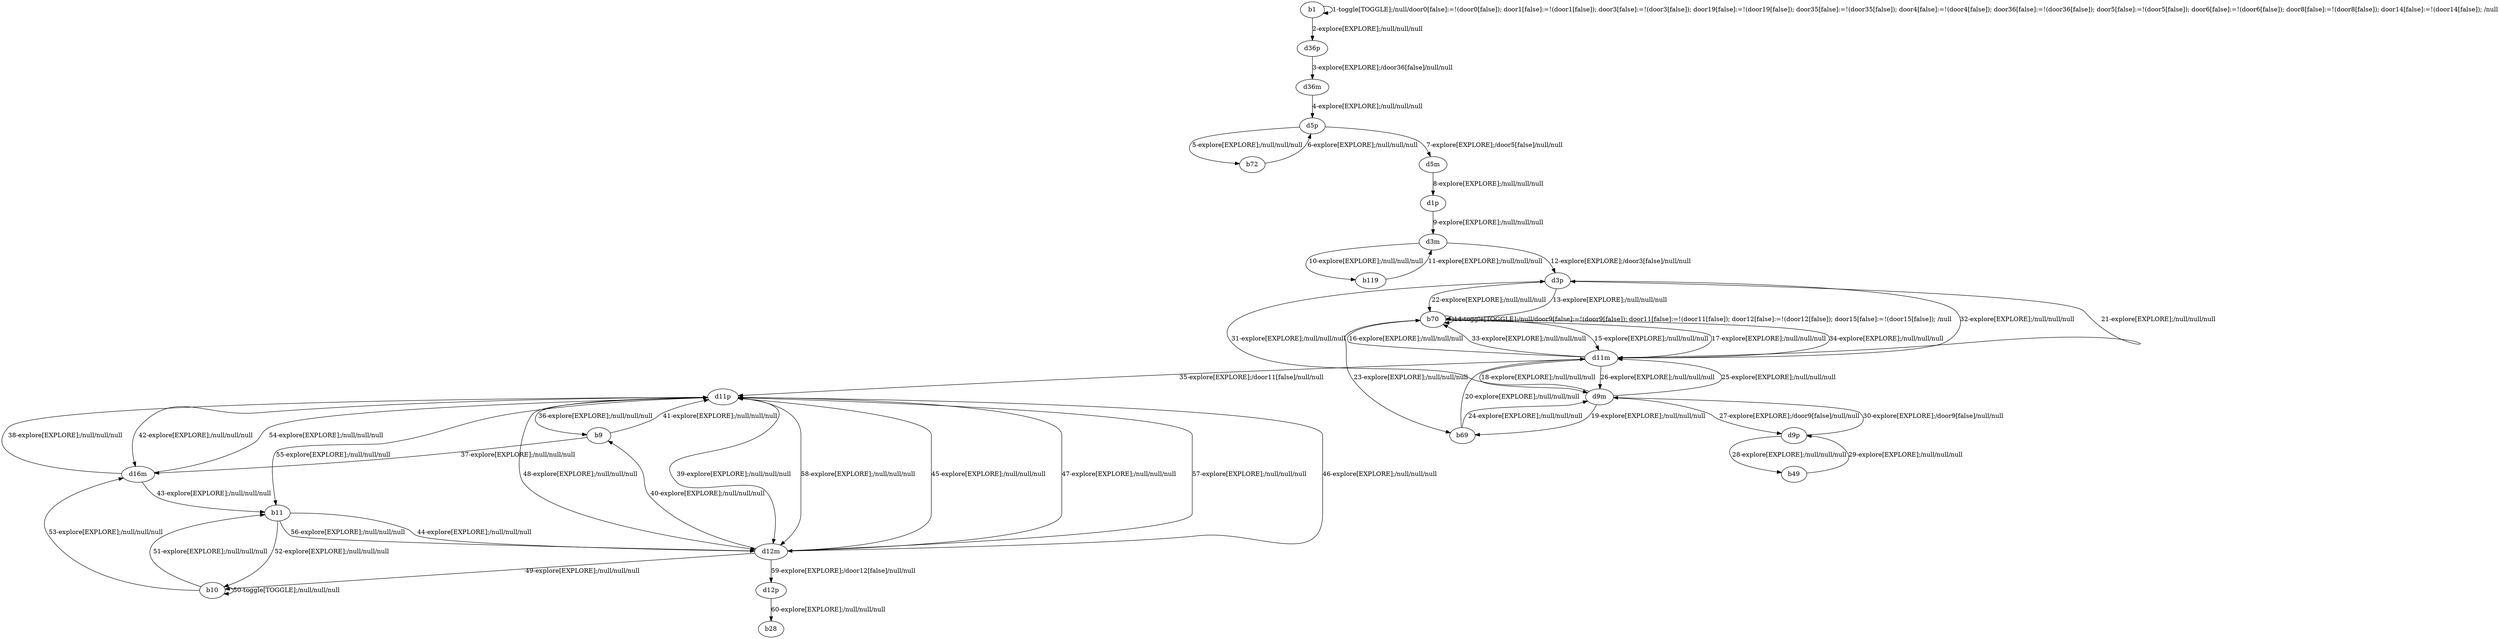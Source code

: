# Total number of goals covered by this test: 2
# b9 --> d16m
# d12m --> b9

digraph g {
"b1" -> "b1" [label = "1-toggle[TOGGLE];/null/door0[false]:=!(door0[false]); door1[false]:=!(door1[false]); door3[false]:=!(door3[false]); door19[false]:=!(door19[false]); door35[false]:=!(door35[false]); door4[false]:=!(door4[false]); door36[false]:=!(door36[false]); door5[false]:=!(door5[false]); door6[false]:=!(door6[false]); door8[false]:=!(door8[false]); door14[false]:=!(door14[false]); /null"];
"b1" -> "d36p" [label = "2-explore[EXPLORE];/null/null/null"];
"d36p" -> "d36m" [label = "3-explore[EXPLORE];/door36[false]/null/null"];
"d36m" -> "d5p" [label = "4-explore[EXPLORE];/null/null/null"];
"d5p" -> "b72" [label = "5-explore[EXPLORE];/null/null/null"];
"b72" -> "d5p" [label = "6-explore[EXPLORE];/null/null/null"];
"d5p" -> "d5m" [label = "7-explore[EXPLORE];/door5[false]/null/null"];
"d5m" -> "d1p" [label = "8-explore[EXPLORE];/null/null/null"];
"d1p" -> "d3m" [label = "9-explore[EXPLORE];/null/null/null"];
"d3m" -> "b119" [label = "10-explore[EXPLORE];/null/null/null"];
"b119" -> "d3m" [label = "11-explore[EXPLORE];/null/null/null"];
"d3m" -> "d3p" [label = "12-explore[EXPLORE];/door3[false]/null/null"];
"d3p" -> "b70" [label = "13-explore[EXPLORE];/null/null/null"];
"b70" -> "b70" [label = "14-toggle[TOGGLE];/null/door9[false]:=!(door9[false]); door11[false]:=!(door11[false]); door12[false]:=!(door12[false]); door15[false]:=!(door15[false]); /null"];
"b70" -> "d11m" [label = "15-explore[EXPLORE];/null/null/null"];
"d11m" -> "b70" [label = "16-explore[EXPLORE];/null/null/null"];
"b70" -> "d11m" [label = "17-explore[EXPLORE];/null/null/null"];
"d11m" -> "d9m" [label = "18-explore[EXPLORE];/null/null/null"];
"d9m" -> "b69" [label = "19-explore[EXPLORE];/null/null/null"];
"b69" -> "d11m" [label = "20-explore[EXPLORE];/null/null/null"];
"d11m" -> "d3p" [label = "21-explore[EXPLORE];/null/null/null"];
"d3p" -> "b70" [label = "22-explore[EXPLORE];/null/null/null"];
"b70" -> "b69" [label = "23-explore[EXPLORE];/null/null/null"];
"b69" -> "d9m" [label = "24-explore[EXPLORE];/null/null/null"];
"d9m" -> "d11m" [label = "25-explore[EXPLORE];/null/null/null"];
"d11m" -> "d9m" [label = "26-explore[EXPLORE];/null/null/null"];
"d9m" -> "d9p" [label = "27-explore[EXPLORE];/door9[false]/null/null"];
"d9p" -> "b49" [label = "28-explore[EXPLORE];/null/null/null"];
"b49" -> "d9p" [label = "29-explore[EXPLORE];/null/null/null"];
"d9p" -> "d9m" [label = "30-explore[EXPLORE];/door9[false]/null/null"];
"d9m" -> "d3p" [label = "31-explore[EXPLORE];/null/null/null"];
"d3p" -> "d11m" [label = "32-explore[EXPLORE];/null/null/null"];
"d11m" -> "b70" [label = "33-explore[EXPLORE];/null/null/null"];
"b70" -> "d11m" [label = "34-explore[EXPLORE];/null/null/null"];
"d11m" -> "d11p" [label = "35-explore[EXPLORE];/door11[false]/null/null"];
"d11p" -> "b9" [label = "36-explore[EXPLORE];/null/null/null"];
"b9" -> "d16m" [label = "37-explore[EXPLORE];/null/null/null"];
"d16m" -> "d11p" [label = "38-explore[EXPLORE];/null/null/null"];
"d11p" -> "d12m" [label = "39-explore[EXPLORE];/null/null/null"];
"d12m" -> "b9" [label = "40-explore[EXPLORE];/null/null/null"];
"b9" -> "d11p" [label = "41-explore[EXPLORE];/null/null/null"];
"d11p" -> "d16m" [label = "42-explore[EXPLORE];/null/null/null"];
"d16m" -> "b11" [label = "43-explore[EXPLORE];/null/null/null"];
"b11" -> "d12m" [label = "44-explore[EXPLORE];/null/null/null"];
"d12m" -> "d11p" [label = "45-explore[EXPLORE];/null/null/null"];
"d11p" -> "d12m" [label = "46-explore[EXPLORE];/null/null/null"];
"d12m" -> "d11p" [label = "47-explore[EXPLORE];/null/null/null"];
"d11p" -> "d12m" [label = "48-explore[EXPLORE];/null/null/null"];
"d12m" -> "b10" [label = "49-explore[EXPLORE];/null/null/null"];
"b10" -> "b10" [label = "50-toggle[TOGGLE];/null/null/null"];
"b10" -> "b11" [label = "51-explore[EXPLORE];/null/null/null"];
"b11" -> "b10" [label = "52-explore[EXPLORE];/null/null/null"];
"b10" -> "d16m" [label = "53-explore[EXPLORE];/null/null/null"];
"d16m" -> "d11p" [label = "54-explore[EXPLORE];/null/null/null"];
"d11p" -> "b11" [label = "55-explore[EXPLORE];/null/null/null"];
"b11" -> "d12m" [label = "56-explore[EXPLORE];/null/null/null"];
"d12m" -> "d11p" [label = "57-explore[EXPLORE];/null/null/null"];
"d11p" -> "d12m" [label = "58-explore[EXPLORE];/null/null/null"];
"d12m" -> "d12p" [label = "59-explore[EXPLORE];/door12[false]/null/null"];
"d12p" -> "b28" [label = "60-explore[EXPLORE];/null/null/null"];
}